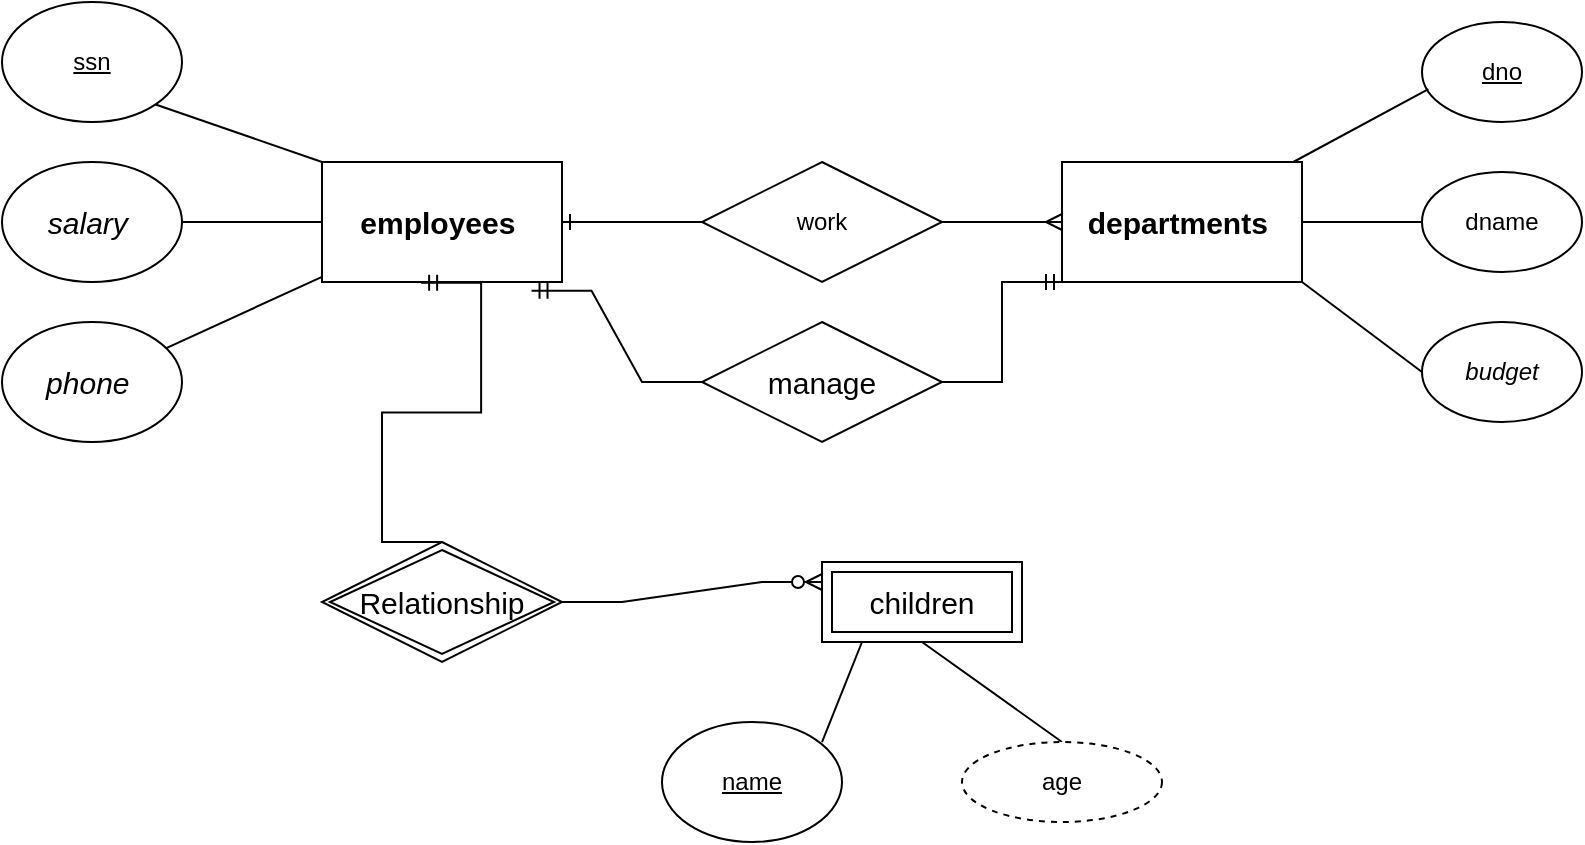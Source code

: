 <mxfile version="20.2.7" type="github">
  <diagram id="R2lEEEUBdFMjLlhIrx00" name="Page-1">
    <mxGraphModel dx="994" dy="564" grid="1" gridSize="10" guides="1" tooltips="1" connect="1" arrows="1" fold="1" page="1" pageScale="1" pageWidth="850" pageHeight="1100" math="0" shadow="0" extFonts="Permanent Marker^https://fonts.googleapis.com/css?family=Permanent+Marker">
      <root>
        <mxCell id="0" />
        <mxCell id="1" parent="0" />
        <mxCell id="hV3xY0OW3KjCZ-4YezjG-1" value="&lt;span style=&quot;box-sizing: inherit; font-weight: 700; font-family: Muli, sans-serif; font-size: 15px; text-align: justify; background-color: rgb(255, 255, 255);&quot;&gt;employees&lt;/span&gt;&lt;span style=&quot;font-family: Muli, sans-serif; font-size: 15px; text-align: justify; background-color: rgb(255, 255, 255);&quot;&gt;&amp;nbsp;&lt;/span&gt;" style="rounded=0;whiteSpace=wrap;html=1;" parent="1" vertex="1">
          <mxGeometry x="190" y="110" width="120" height="60" as="geometry" />
        </mxCell>
        <mxCell id="hV3xY0OW3KjCZ-4YezjG-2" value="&lt;em style=&quot;box-sizing: inherit; font-family: Muli, sans-serif; font-size: 15px; text-align: justify; background-color: rgb(255, 255, 255);&quot;&gt;salary&amp;nbsp;&lt;/em&gt;" style="ellipse;whiteSpace=wrap;html=1;" parent="1" vertex="1">
          <mxGeometry x="30" y="110" width="90" height="60" as="geometry" />
        </mxCell>
        <mxCell id="hV3xY0OW3KjCZ-4YezjG-3" value="&lt;u&gt;ssn&lt;/u&gt;" style="ellipse;whiteSpace=wrap;html=1;" parent="1" vertex="1">
          <mxGeometry x="30" y="30" width="90" height="60" as="geometry" />
        </mxCell>
        <mxCell id="hV3xY0OW3KjCZ-4YezjG-4" value="&lt;em style=&quot;box-sizing: inherit; font-family: Muli, sans-serif; font-size: 15px; text-align: justify; background-color: rgb(255, 255, 255);&quot;&gt;phone&amp;nbsp;&lt;/em&gt;" style="ellipse;whiteSpace=wrap;html=1;" parent="1" vertex="1">
          <mxGeometry x="30" y="190" width="90" height="60" as="geometry" />
        </mxCell>
        <mxCell id="hV3xY0OW3KjCZ-4YezjG-10" value="&lt;span style=&quot;box-sizing: inherit; font-weight: 700; font-family: Muli, sans-serif; font-size: 15px; text-align: justify; background-color: rgb(255, 255, 255);&quot;&gt;departments&lt;/span&gt;&lt;em style=&quot;box-sizing: inherit; font-family: Muli, sans-serif; font-size: 15px; text-align: justify; background-color: rgb(255, 255, 255);&quot;&gt;&amp;nbsp;&lt;/em&gt;" style="rounded=0;whiteSpace=wrap;html=1;" parent="1" vertex="1">
          <mxGeometry x="560" y="110" width="120" height="60" as="geometry" />
        </mxCell>
        <mxCell id="hV3xY0OW3KjCZ-4YezjG-11" value="&lt;u&gt;dno&lt;/u&gt;" style="ellipse;whiteSpace=wrap;html=1;" parent="1" vertex="1">
          <mxGeometry x="740" y="40" width="80" height="50" as="geometry" />
        </mxCell>
        <mxCell id="hV3xY0OW3KjCZ-4YezjG-12" value="dname" style="ellipse;whiteSpace=wrap;html=1;" parent="1" vertex="1">
          <mxGeometry x="740" y="115" width="80" height="50" as="geometry" />
        </mxCell>
        <mxCell id="hV3xY0OW3KjCZ-4YezjG-13" value="&lt;em style=&quot;box-sizing: inherit; font-family: Muli, sans-serif; text-align: justify; background-color: rgb(255, 255, 255);&quot;&gt;&lt;font style=&quot;font-size: 12px;&quot;&gt;budget&lt;/font&gt;&lt;/em&gt;" style="ellipse;whiteSpace=wrap;html=1;" parent="1" vertex="1">
          <mxGeometry x="740" y="190" width="80" height="50" as="geometry" />
        </mxCell>
        <mxCell id="hV3xY0OW3KjCZ-4YezjG-14" value="" style="endArrow=none;html=1;rounded=0;exitX=1;exitY=1;exitDx=0;exitDy=0;entryX=0;entryY=0;entryDx=0;entryDy=0;" parent="1" source="hV3xY0OW3KjCZ-4YezjG-3" target="hV3xY0OW3KjCZ-4YezjG-1" edge="1">
          <mxGeometry width="50" height="50" relative="1" as="geometry">
            <mxPoint x="160" y="130" as="sourcePoint" />
            <mxPoint x="210" y="80" as="targetPoint" />
          </mxGeometry>
        </mxCell>
        <mxCell id="hV3xY0OW3KjCZ-4YezjG-15" value="" style="endArrow=none;html=1;rounded=0;exitX=1;exitY=0.5;exitDx=0;exitDy=0;entryX=0;entryY=0.5;entryDx=0;entryDy=0;" parent="1" source="hV3xY0OW3KjCZ-4YezjG-2" target="hV3xY0OW3KjCZ-4YezjG-1" edge="1">
          <mxGeometry width="50" height="50" relative="1" as="geometry">
            <mxPoint x="380" y="310" as="sourcePoint" />
            <mxPoint x="430" y="260" as="targetPoint" />
          </mxGeometry>
        </mxCell>
        <mxCell id="hV3xY0OW3KjCZ-4YezjG-16" value="" style="endArrow=none;html=1;rounded=0;" parent="1" source="hV3xY0OW3KjCZ-4YezjG-4" target="hV3xY0OW3KjCZ-4YezjG-1" edge="1">
          <mxGeometry width="50" height="50" relative="1" as="geometry">
            <mxPoint x="380" y="310" as="sourcePoint" />
            <mxPoint x="430" y="260" as="targetPoint" />
          </mxGeometry>
        </mxCell>
        <mxCell id="hV3xY0OW3KjCZ-4YezjG-17" value="" style="endArrow=none;html=1;rounded=0;entryX=0.04;entryY=0.672;entryDx=0;entryDy=0;entryPerimeter=0;" parent="1" source="hV3xY0OW3KjCZ-4YezjG-10" target="hV3xY0OW3KjCZ-4YezjG-11" edge="1">
          <mxGeometry width="50" height="50" relative="1" as="geometry">
            <mxPoint x="380" y="310" as="sourcePoint" />
            <mxPoint x="430" y="260" as="targetPoint" />
          </mxGeometry>
        </mxCell>
        <mxCell id="hV3xY0OW3KjCZ-4YezjG-18" value="" style="endArrow=none;html=1;rounded=0;entryX=1;entryY=0.5;entryDx=0;entryDy=0;exitX=0;exitY=0.5;exitDx=0;exitDy=0;" parent="1" source="hV3xY0OW3KjCZ-4YezjG-12" target="hV3xY0OW3KjCZ-4YezjG-10" edge="1">
          <mxGeometry width="50" height="50" relative="1" as="geometry">
            <mxPoint x="380" y="310" as="sourcePoint" />
            <mxPoint x="430" y="260" as="targetPoint" />
          </mxGeometry>
        </mxCell>
        <mxCell id="hV3xY0OW3KjCZ-4YezjG-19" value="" style="endArrow=none;html=1;rounded=0;exitX=1;exitY=1;exitDx=0;exitDy=0;entryX=0;entryY=0.5;entryDx=0;entryDy=0;" parent="1" source="hV3xY0OW3KjCZ-4YezjG-10" target="hV3xY0OW3KjCZ-4YezjG-13" edge="1">
          <mxGeometry width="50" height="50" relative="1" as="geometry">
            <mxPoint x="380" y="310" as="sourcePoint" />
            <mxPoint x="430" y="260" as="targetPoint" />
          </mxGeometry>
        </mxCell>
        <mxCell id="hV3xY0OW3KjCZ-4YezjG-24" value="&lt;u&gt;name&lt;/u&gt;" style="ellipse;whiteSpace=wrap;html=1;fontSize=12;" parent="1" vertex="1">
          <mxGeometry x="360" y="390" width="90" height="60" as="geometry" />
        </mxCell>
        <mxCell id="hV3xY0OW3KjCZ-4YezjG-27" value="" style="endArrow=none;html=1;rounded=0;fontSize=12;exitX=0.889;exitY=0.167;exitDx=0;exitDy=0;exitPerimeter=0;entryX=0.25;entryY=1;entryDx=0;entryDy=0;" parent="1" source="hV3xY0OW3KjCZ-4YezjG-24" edge="1">
          <mxGeometry width="50" height="50" relative="1" as="geometry">
            <mxPoint x="310" y="390" as="sourcePoint" />
            <mxPoint x="460" y="350" as="targetPoint" />
          </mxGeometry>
        </mxCell>
        <mxCell id="hV3xY0OW3KjCZ-4YezjG-28" value="" style="endArrow=none;html=1;rounded=0;fontSize=12;entryX=0.5;entryY=1;entryDx=0;entryDy=0;exitX=0.5;exitY=0;exitDx=0;exitDy=0;" parent="1" edge="1" source="hV3xY0OW3KjCZ-4YezjG-32">
          <mxGeometry width="50" height="50" relative="1" as="geometry">
            <mxPoint x="412.86" y="380.034" as="sourcePoint" />
            <mxPoint x="490" y="350" as="targetPoint" />
          </mxGeometry>
        </mxCell>
        <mxCell id="hV3xY0OW3KjCZ-4YezjG-32" value="age" style="ellipse;whiteSpace=wrap;html=1;align=center;dashed=1;fontSize=12;" parent="1" vertex="1">
          <mxGeometry x="510" y="400" width="100" height="40" as="geometry" />
        </mxCell>
        <mxCell id="9aeVvAgDVQ5U01HIMGX4-3" value="&lt;font style=&quot;vertical-align: inherit;&quot;&gt;&lt;font style=&quot;vertical-align: inherit;&quot;&gt;work&lt;/font&gt;&lt;/font&gt;" style="shape=rhombus;perimeter=rhombusPerimeter;whiteSpace=wrap;html=1;align=center;" vertex="1" parent="1">
          <mxGeometry x="380" y="110" width="120" height="60" as="geometry" />
        </mxCell>
        <mxCell id="9aeVvAgDVQ5U01HIMGX4-6" value="" style="edgeStyle=entityRelationEdgeStyle;fontSize=12;html=1;endArrow=ERone;endFill=1;rounded=0;entryX=1;entryY=0.5;entryDx=0;entryDy=0;exitX=0;exitY=0.5;exitDx=0;exitDy=0;" edge="1" parent="1" source="9aeVvAgDVQ5U01HIMGX4-3" target="hV3xY0OW3KjCZ-4YezjG-1">
          <mxGeometry width="100" height="100" relative="1" as="geometry">
            <mxPoint x="370" y="190" as="sourcePoint" />
            <mxPoint x="470" y="230" as="targetPoint" />
          </mxGeometry>
        </mxCell>
        <mxCell id="9aeVvAgDVQ5U01HIMGX4-7" value="" style="edgeStyle=entityRelationEdgeStyle;fontSize=12;html=1;endArrow=ERmany;rounded=0;exitX=1;exitY=0.5;exitDx=0;exitDy=0;entryX=0;entryY=0.5;entryDx=0;entryDy=0;" edge="1" parent="1" source="9aeVvAgDVQ5U01HIMGX4-3" target="hV3xY0OW3KjCZ-4YezjG-10">
          <mxGeometry width="100" height="100" relative="1" as="geometry">
            <mxPoint x="370" y="330" as="sourcePoint" />
            <mxPoint x="470" y="230" as="targetPoint" />
          </mxGeometry>
        </mxCell>
        <mxCell id="9aeVvAgDVQ5U01HIMGX4-12" value="" style="edgeStyle=entityRelationEdgeStyle;fontSize=12;html=1;endArrow=ERzeroToMany;endFill=1;rounded=0;exitX=1;exitY=0.5;exitDx=0;exitDy=0;entryX=0;entryY=0.25;entryDx=0;entryDy=0;" edge="1" parent="1" target="9aeVvAgDVQ5U01HIMGX4-20">
          <mxGeometry width="100" height="100" relative="1" as="geometry">
            <mxPoint x="310" y="330" as="sourcePoint" />
            <mxPoint x="430" y="320" as="targetPoint" />
          </mxGeometry>
        </mxCell>
        <mxCell id="9aeVvAgDVQ5U01HIMGX4-13" value="manage" style="shape=rhombus;perimeter=rhombusPerimeter;whiteSpace=wrap;html=1;align=center;fontSize=15;" vertex="1" parent="1">
          <mxGeometry x="380" y="190" width="120" height="60" as="geometry" />
        </mxCell>
        <mxCell id="9aeVvAgDVQ5U01HIMGX4-14" value="" style="edgeStyle=entityRelationEdgeStyle;fontSize=12;html=1;endArrow=ERmandOne;rounded=0;entryX=0.873;entryY=1.073;entryDx=0;entryDy=0;entryPerimeter=0;exitX=0;exitY=0.5;exitDx=0;exitDy=0;" edge="1" parent="1" source="9aeVvAgDVQ5U01HIMGX4-13" target="hV3xY0OW3KjCZ-4YezjG-1">
          <mxGeometry width="100" height="100" relative="1" as="geometry">
            <mxPoint x="370" y="330" as="sourcePoint" />
            <mxPoint x="470" y="230" as="targetPoint" />
          </mxGeometry>
        </mxCell>
        <mxCell id="9aeVvAgDVQ5U01HIMGX4-15" value="" style="edgeStyle=entityRelationEdgeStyle;fontSize=12;html=1;endArrow=ERmandOne;rounded=0;entryX=0;entryY=1;entryDx=0;entryDy=0;exitX=1;exitY=0.5;exitDx=0;exitDy=0;" edge="1" parent="1" source="9aeVvAgDVQ5U01HIMGX4-13" target="hV3xY0OW3KjCZ-4YezjG-10">
          <mxGeometry width="100" height="100" relative="1" as="geometry">
            <mxPoint x="370" y="330" as="sourcePoint" />
            <mxPoint x="470" y="230" as="targetPoint" />
          </mxGeometry>
        </mxCell>
        <mxCell id="9aeVvAgDVQ5U01HIMGX4-17" value="Relationship" style="shape=rhombus;double=1;perimeter=rhombusPerimeter;whiteSpace=wrap;html=1;align=center;fontSize=15;" vertex="1" parent="1">
          <mxGeometry x="190" y="300" width="120" height="60" as="geometry" />
        </mxCell>
        <mxCell id="9aeVvAgDVQ5U01HIMGX4-19" value="" style="edgeStyle=entityRelationEdgeStyle;fontSize=12;html=1;endArrow=ERmandOne;rounded=0;exitX=0.5;exitY=0;exitDx=0;exitDy=0;entryX=0.413;entryY=1.007;entryDx=0;entryDy=0;entryPerimeter=0;" edge="1" parent="1" source="9aeVvAgDVQ5U01HIMGX4-17" target="hV3xY0OW3KjCZ-4YezjG-1">
          <mxGeometry width="100" height="100" relative="1" as="geometry">
            <mxPoint x="370" y="330" as="sourcePoint" />
            <mxPoint x="230" y="180" as="targetPoint" />
          </mxGeometry>
        </mxCell>
        <mxCell id="9aeVvAgDVQ5U01HIMGX4-20" value="children" style="shape=ext;margin=3;double=1;whiteSpace=wrap;html=1;align=center;fontSize=15;" vertex="1" parent="1">
          <mxGeometry x="440" y="310" width="100" height="40" as="geometry" />
        </mxCell>
      </root>
    </mxGraphModel>
  </diagram>
</mxfile>
